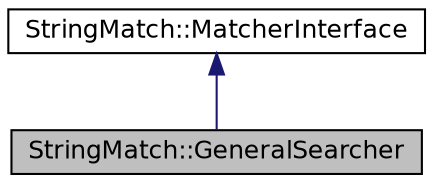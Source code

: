digraph "StringMatch::GeneralSearcher"
{
 // INTERACTIVE_SVG=YES
 // LATEX_PDF_SIZE
  edge [fontname="Helvetica",fontsize="12",labelfontname="Helvetica",labelfontsize="12"];
  node [fontname="Helvetica",fontsize="12",shape=record];
  Node1 [label="StringMatch::GeneralSearcher",height=0.2,width=0.4,color="black", fillcolor="grey75", style="filled", fontcolor="black",tooltip="Searches for multiple occurrences of pattern in string Utilizes KMP algorithm."];
  Node2 -> Node1 [dir="back",color="midnightblue",fontsize="12",style="solid",fontname="Helvetica"];
  Node2 [label="StringMatch::MatcherInterface",height=0.2,width=0.4,color="black", fillcolor="white", style="filled",URL="$a00901.html",tooltip="Interface for string matching algorithm."];
}
